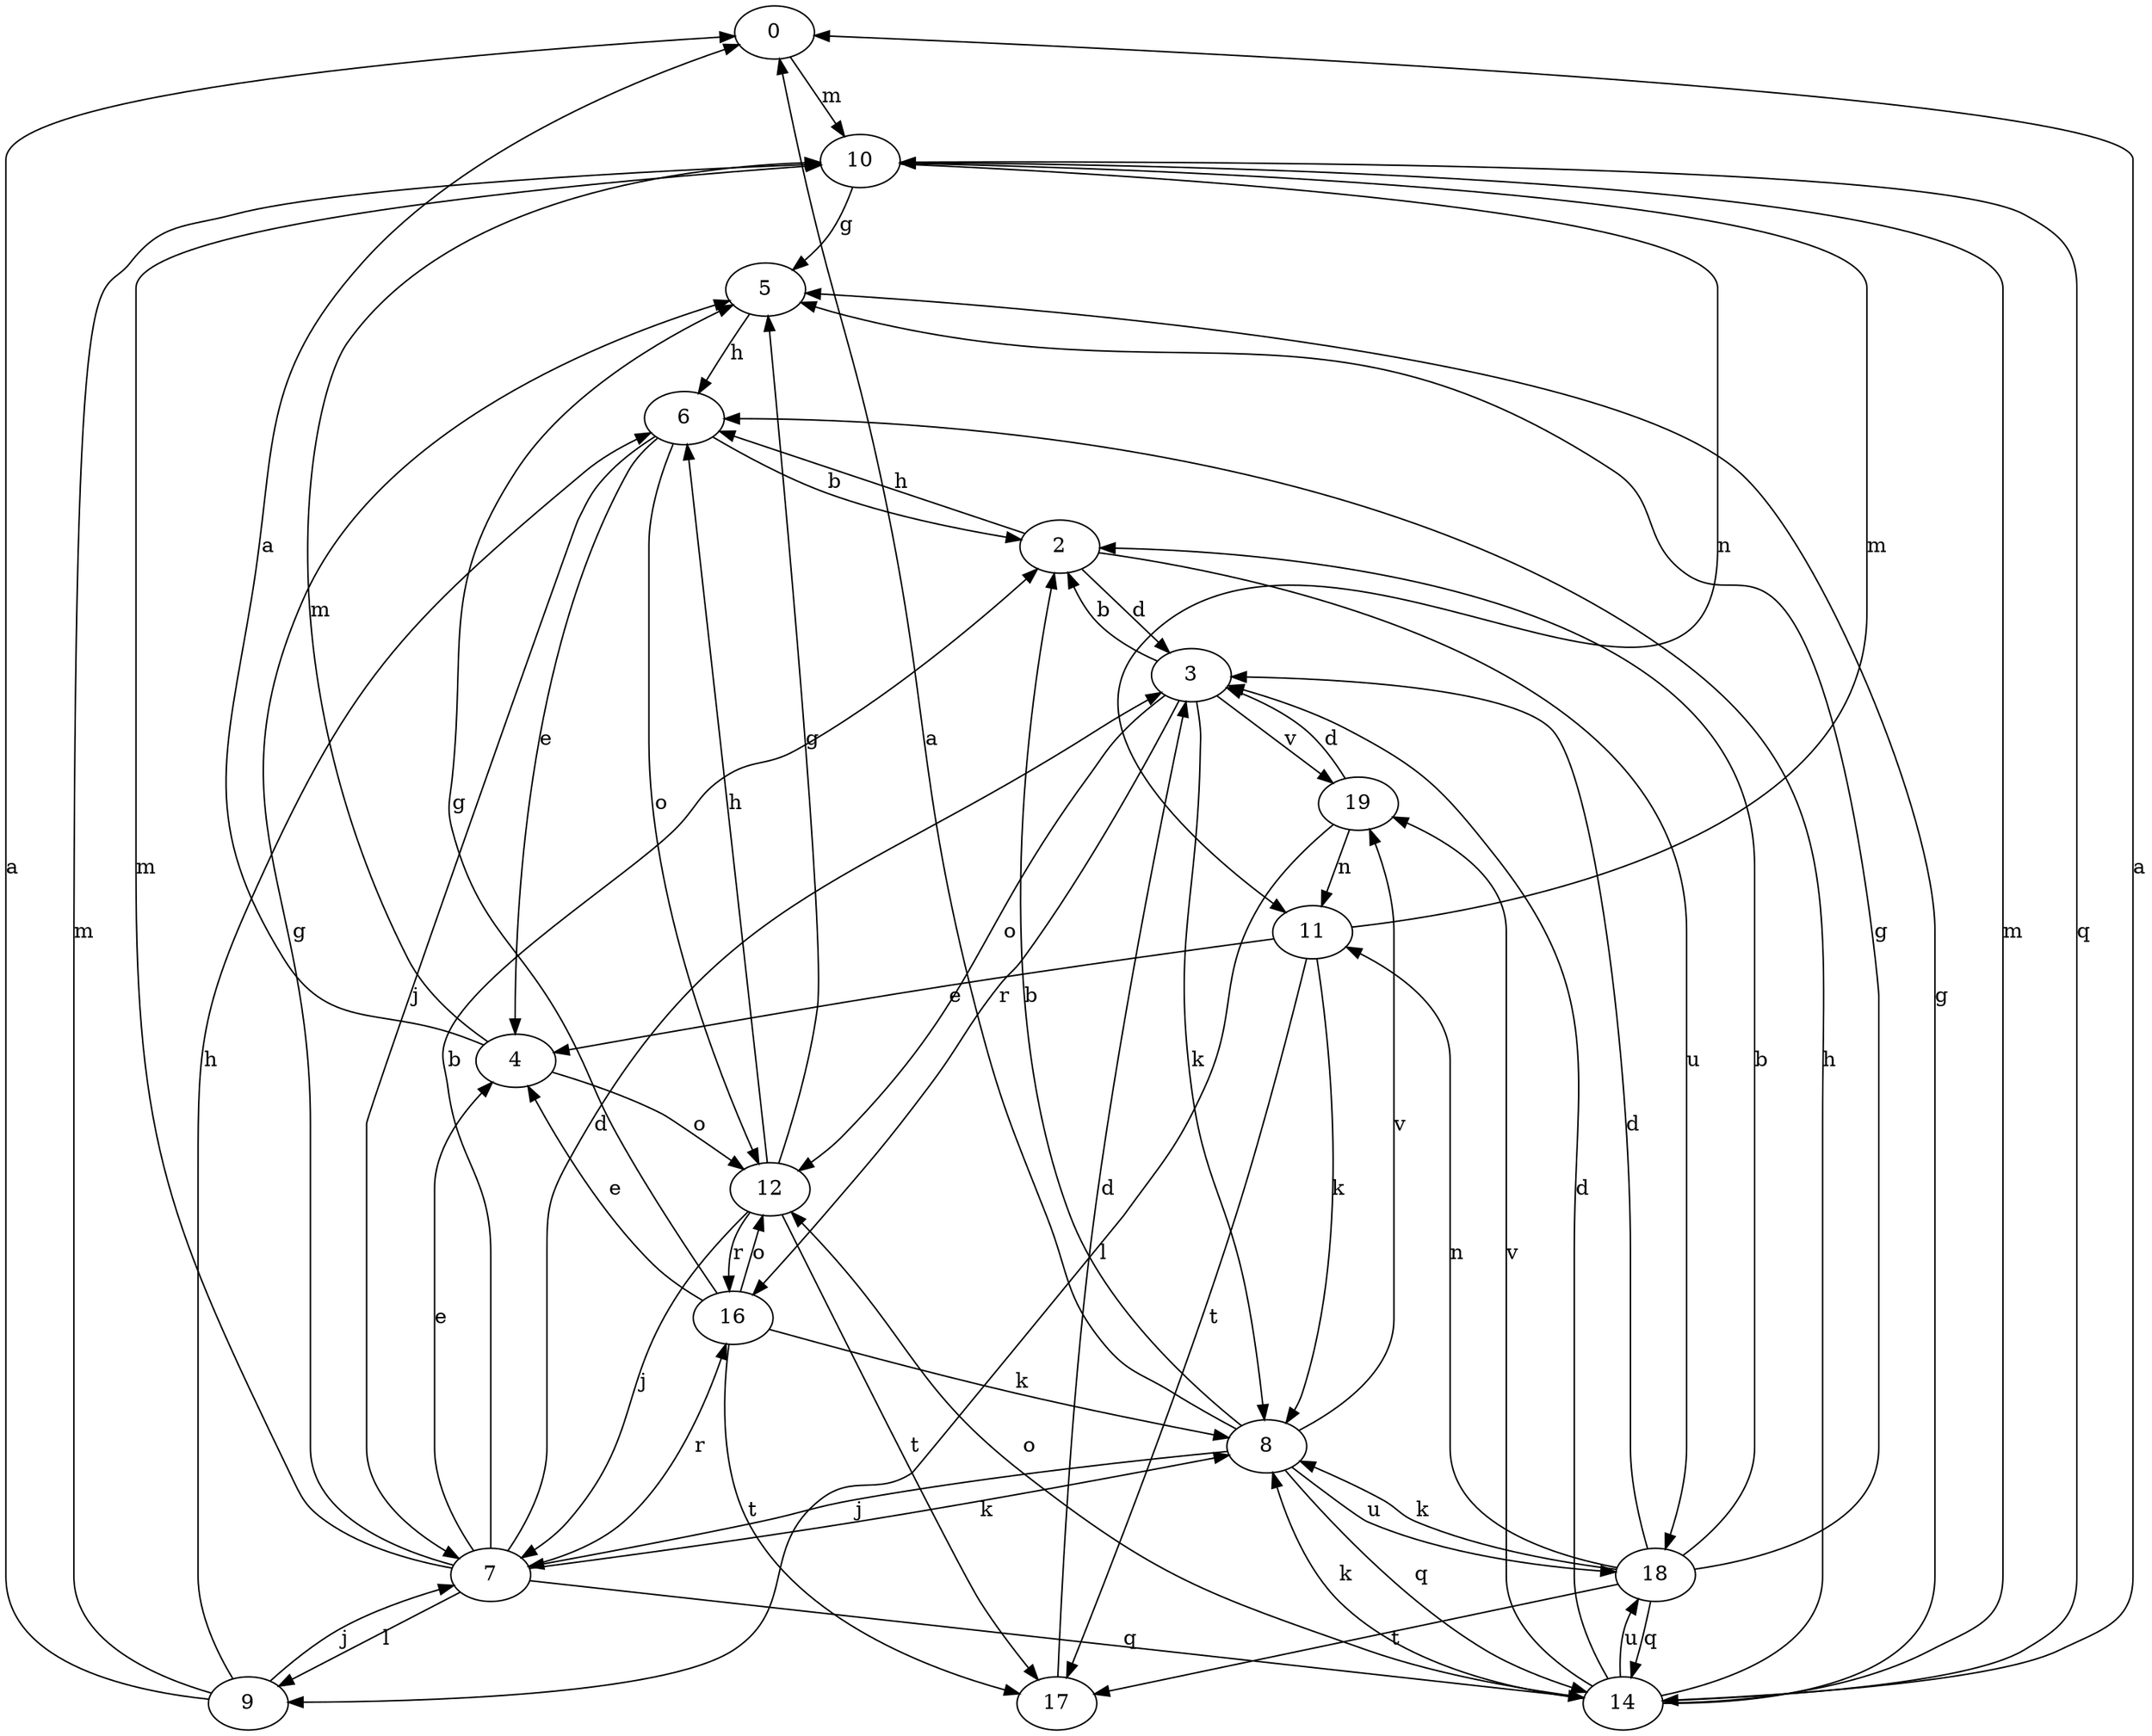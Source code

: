 strict digraph  {
0;
2;
3;
4;
5;
6;
7;
8;
9;
10;
11;
12;
14;
16;
17;
18;
19;
0 -> 10  [label=m];
2 -> 3  [label=d];
2 -> 6  [label=h];
2 -> 18  [label=u];
3 -> 2  [label=b];
3 -> 8  [label=k];
3 -> 12  [label=o];
3 -> 16  [label=r];
3 -> 19  [label=v];
4 -> 0  [label=a];
4 -> 10  [label=m];
4 -> 12  [label=o];
5 -> 6  [label=h];
6 -> 2  [label=b];
6 -> 4  [label=e];
6 -> 7  [label=j];
6 -> 12  [label=o];
7 -> 2  [label=b];
7 -> 3  [label=d];
7 -> 4  [label=e];
7 -> 5  [label=g];
7 -> 8  [label=k];
7 -> 9  [label=l];
7 -> 10  [label=m];
7 -> 14  [label=q];
7 -> 16  [label=r];
8 -> 0  [label=a];
8 -> 2  [label=b];
8 -> 7  [label=j];
8 -> 14  [label=q];
8 -> 18  [label=u];
8 -> 19  [label=v];
9 -> 0  [label=a];
9 -> 6  [label=h];
9 -> 7  [label=j];
9 -> 10  [label=m];
10 -> 5  [label=g];
10 -> 11  [label=n];
10 -> 14  [label=q];
11 -> 4  [label=e];
11 -> 8  [label=k];
11 -> 10  [label=m];
11 -> 17  [label=t];
12 -> 5  [label=g];
12 -> 6  [label=h];
12 -> 7  [label=j];
12 -> 16  [label=r];
12 -> 17  [label=t];
14 -> 0  [label=a];
14 -> 3  [label=d];
14 -> 5  [label=g];
14 -> 6  [label=h];
14 -> 8  [label=k];
14 -> 10  [label=m];
14 -> 12  [label=o];
14 -> 18  [label=u];
14 -> 19  [label=v];
16 -> 4  [label=e];
16 -> 5  [label=g];
16 -> 8  [label=k];
16 -> 12  [label=o];
16 -> 17  [label=t];
17 -> 3  [label=d];
18 -> 2  [label=b];
18 -> 3  [label=d];
18 -> 5  [label=g];
18 -> 8  [label=k];
18 -> 11  [label=n];
18 -> 14  [label=q];
18 -> 17  [label=t];
19 -> 3  [label=d];
19 -> 9  [label=l];
19 -> 11  [label=n];
}
